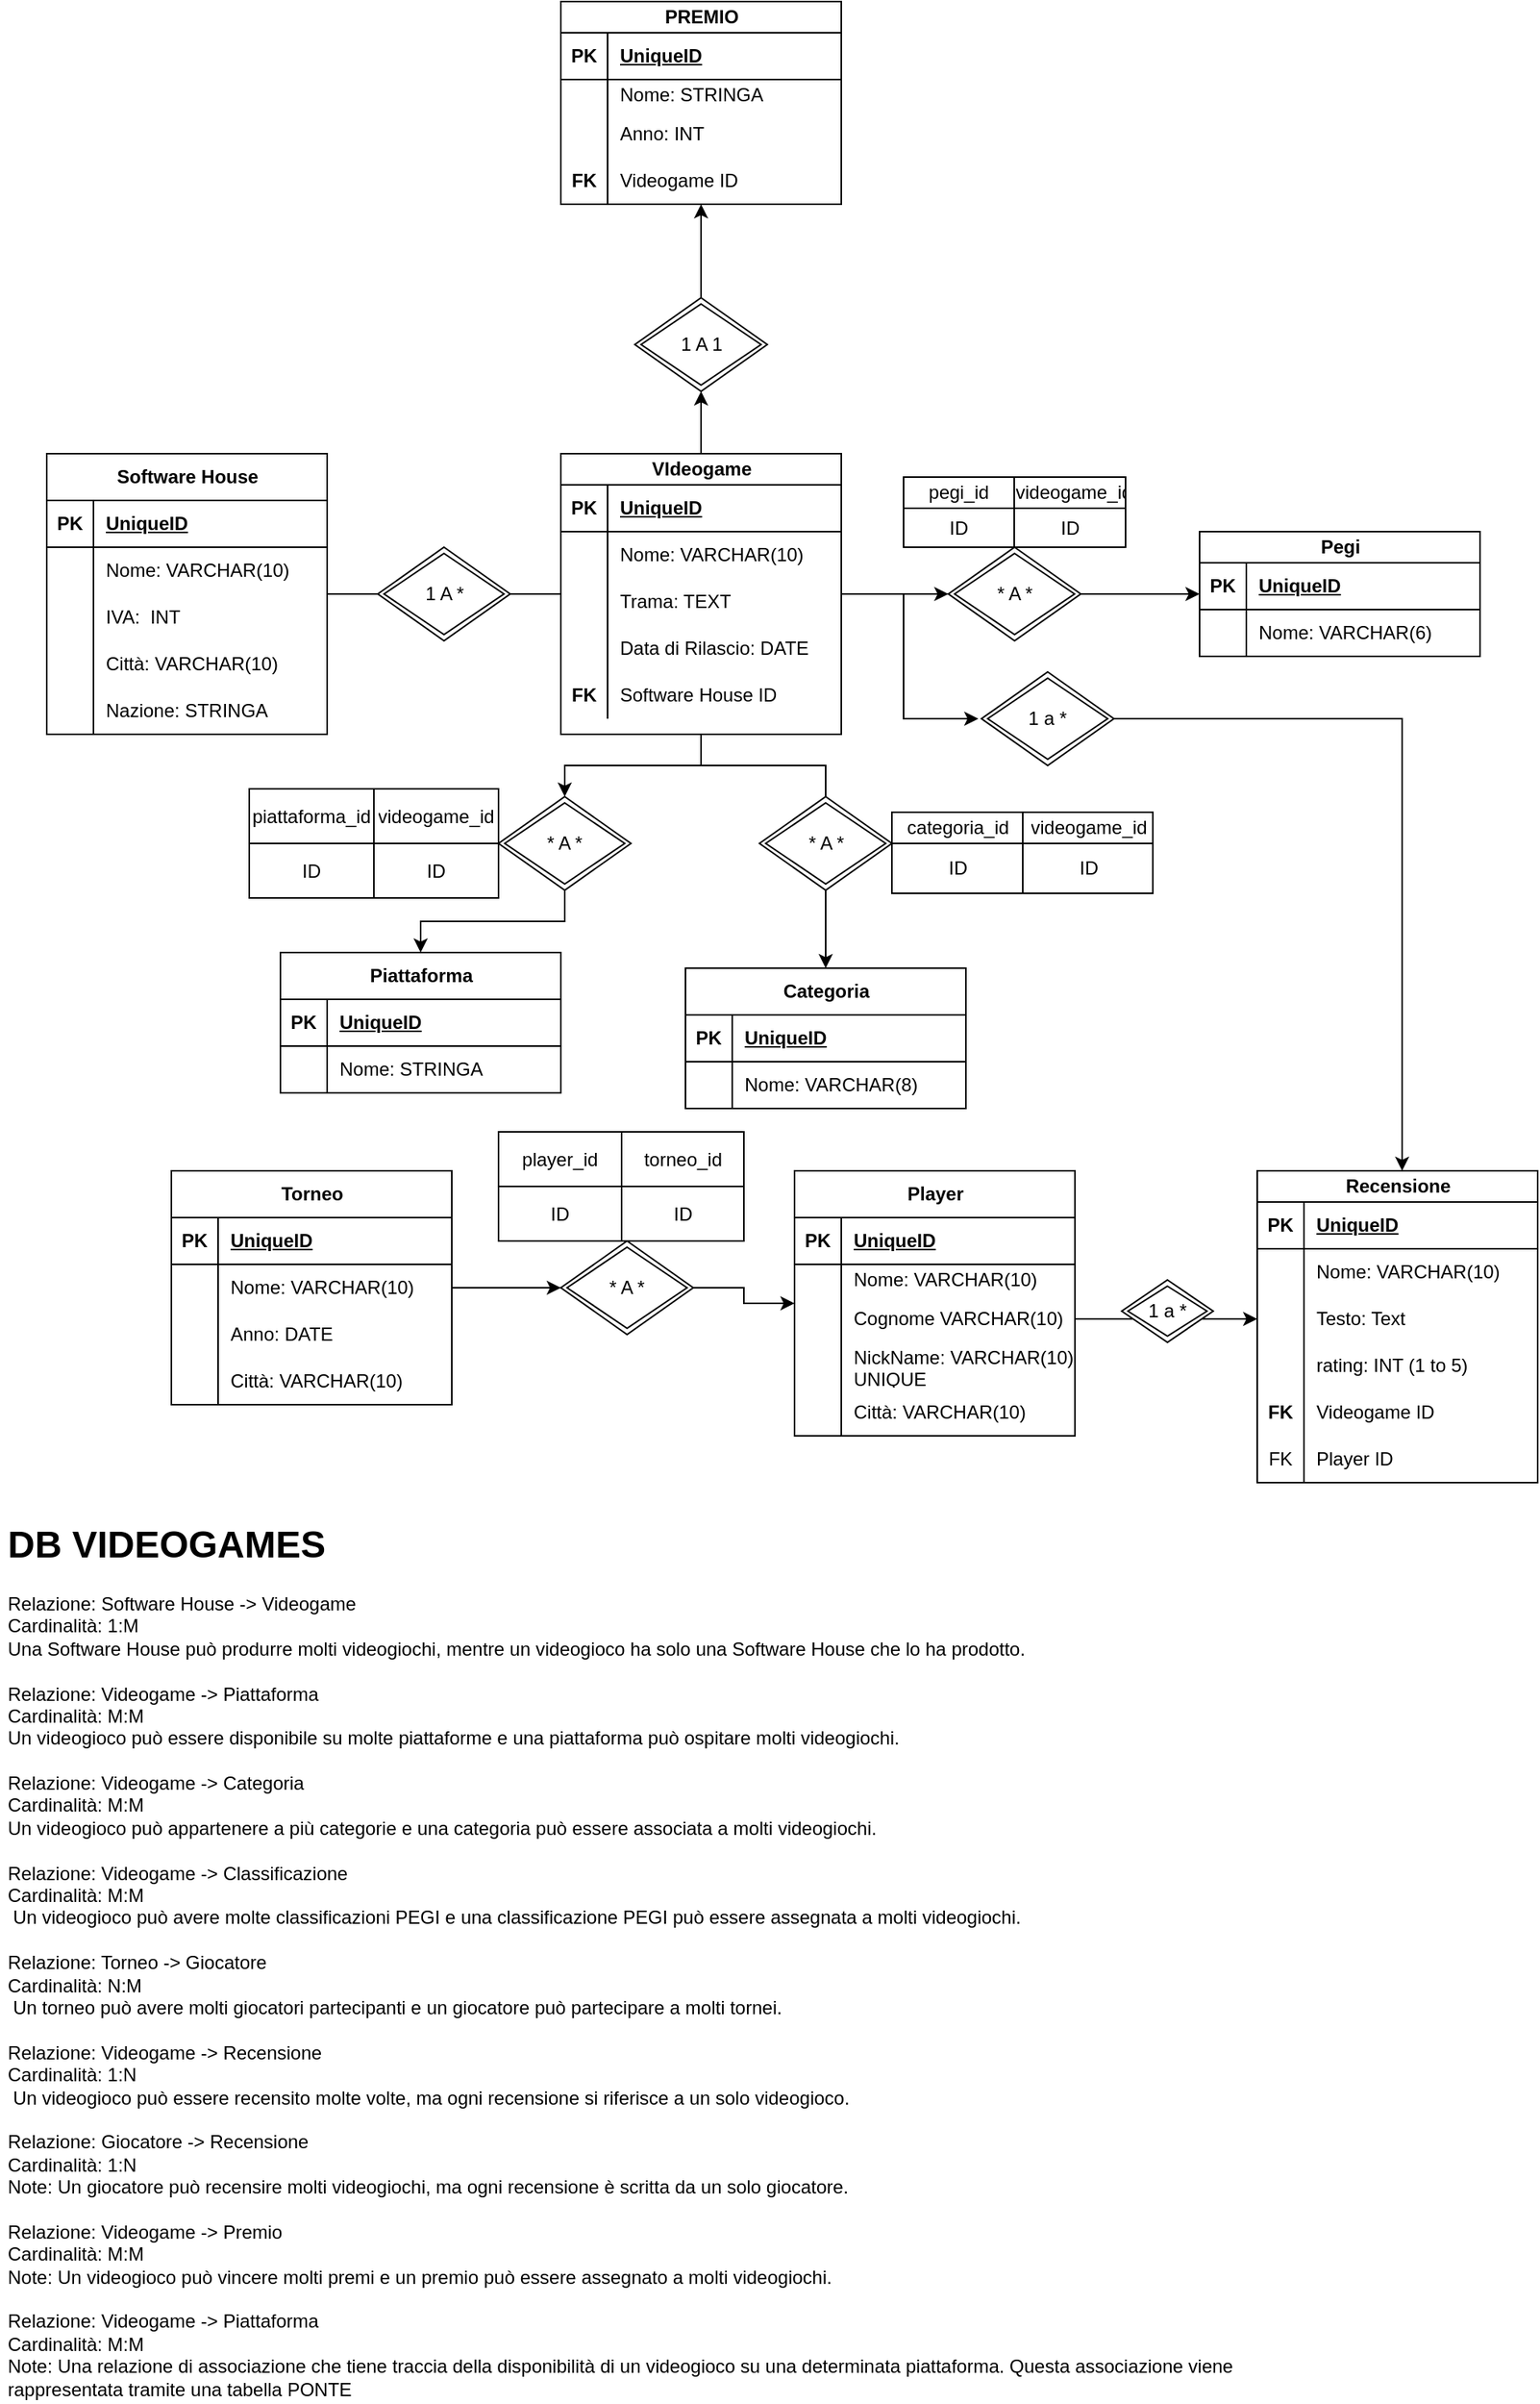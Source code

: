 <mxfile version="21.1.1" type="device">
  <diagram name="Pagina-1" id="nCpzmZz_iwtlHXxxO62t">
    <mxGraphModel dx="4287" dy="2089" grid="1" gridSize="10" guides="1" tooltips="1" connect="1" arrows="1" fold="1" page="1" pageScale="1" pageWidth="827" pageHeight="1169" math="0" shadow="0">
      <root>
        <mxCell id="0" />
        <mxCell id="1" parent="0" />
        <mxCell id="WsBjLAW6tmBYLsnTxr5v-1" value="Software House" style="shape=table;startSize=30;container=1;collapsible=1;childLayout=tableLayout;fixedRows=1;rowLines=0;fontStyle=1;align=center;resizeLast=1;html=1;" vertex="1" parent="1">
          <mxGeometry x="50" y="90" width="180" height="180" as="geometry" />
        </mxCell>
        <mxCell id="WsBjLAW6tmBYLsnTxr5v-2" value="" style="shape=tableRow;horizontal=0;startSize=0;swimlaneHead=0;swimlaneBody=0;fillColor=none;collapsible=0;dropTarget=0;points=[[0,0.5],[1,0.5]];portConstraint=eastwest;top=0;left=0;right=0;bottom=1;" vertex="1" parent="WsBjLAW6tmBYLsnTxr5v-1">
          <mxGeometry y="30" width="180" height="30" as="geometry" />
        </mxCell>
        <mxCell id="WsBjLAW6tmBYLsnTxr5v-3" value="PK" style="shape=partialRectangle;connectable=0;fillColor=none;top=0;left=0;bottom=0;right=0;fontStyle=1;overflow=hidden;whiteSpace=wrap;html=1;" vertex="1" parent="WsBjLAW6tmBYLsnTxr5v-2">
          <mxGeometry width="30" height="30" as="geometry">
            <mxRectangle width="30" height="30" as="alternateBounds" />
          </mxGeometry>
        </mxCell>
        <mxCell id="WsBjLAW6tmBYLsnTxr5v-4" value="UniqueID" style="shape=partialRectangle;connectable=0;fillColor=none;top=0;left=0;bottom=0;right=0;align=left;spacingLeft=6;fontStyle=5;overflow=hidden;whiteSpace=wrap;html=1;" vertex="1" parent="WsBjLAW6tmBYLsnTxr5v-2">
          <mxGeometry x="30" width="150" height="30" as="geometry">
            <mxRectangle width="150" height="30" as="alternateBounds" />
          </mxGeometry>
        </mxCell>
        <mxCell id="WsBjLAW6tmBYLsnTxr5v-5" value="" style="shape=tableRow;horizontal=0;startSize=0;swimlaneHead=0;swimlaneBody=0;fillColor=none;collapsible=0;dropTarget=0;points=[[0,0.5],[1,0.5]];portConstraint=eastwest;top=0;left=0;right=0;bottom=0;" vertex="1" parent="WsBjLAW6tmBYLsnTxr5v-1">
          <mxGeometry y="60" width="180" height="30" as="geometry" />
        </mxCell>
        <mxCell id="WsBjLAW6tmBYLsnTxr5v-6" value="" style="shape=partialRectangle;connectable=0;fillColor=none;top=0;left=0;bottom=0;right=0;editable=1;overflow=hidden;whiteSpace=wrap;html=1;" vertex="1" parent="WsBjLAW6tmBYLsnTxr5v-5">
          <mxGeometry width="30" height="30" as="geometry">
            <mxRectangle width="30" height="30" as="alternateBounds" />
          </mxGeometry>
        </mxCell>
        <mxCell id="WsBjLAW6tmBYLsnTxr5v-7" value="Nome: VARCHAR(10)" style="shape=partialRectangle;connectable=0;fillColor=none;top=0;left=0;bottom=0;right=0;align=left;spacingLeft=6;overflow=hidden;whiteSpace=wrap;html=1;" vertex="1" parent="WsBjLAW6tmBYLsnTxr5v-5">
          <mxGeometry x="30" width="150" height="30" as="geometry">
            <mxRectangle width="150" height="30" as="alternateBounds" />
          </mxGeometry>
        </mxCell>
        <mxCell id="WsBjLAW6tmBYLsnTxr5v-8" value="" style="shape=tableRow;horizontal=0;startSize=0;swimlaneHead=0;swimlaneBody=0;fillColor=none;collapsible=0;dropTarget=0;points=[[0,0.5],[1,0.5]];portConstraint=eastwest;top=0;left=0;right=0;bottom=0;" vertex="1" parent="WsBjLAW6tmBYLsnTxr5v-1">
          <mxGeometry y="90" width="180" height="30" as="geometry" />
        </mxCell>
        <mxCell id="WsBjLAW6tmBYLsnTxr5v-9" value="" style="shape=partialRectangle;connectable=0;fillColor=none;top=0;left=0;bottom=0;right=0;editable=1;overflow=hidden;whiteSpace=wrap;html=1;" vertex="1" parent="WsBjLAW6tmBYLsnTxr5v-8">
          <mxGeometry width="30" height="30" as="geometry">
            <mxRectangle width="30" height="30" as="alternateBounds" />
          </mxGeometry>
        </mxCell>
        <mxCell id="WsBjLAW6tmBYLsnTxr5v-10" value="IVA:&amp;nbsp; INT" style="shape=partialRectangle;connectable=0;fillColor=none;top=0;left=0;bottom=0;right=0;align=left;spacingLeft=6;overflow=hidden;whiteSpace=wrap;html=1;" vertex="1" parent="WsBjLAW6tmBYLsnTxr5v-8">
          <mxGeometry x="30" width="150" height="30" as="geometry">
            <mxRectangle width="150" height="30" as="alternateBounds" />
          </mxGeometry>
        </mxCell>
        <mxCell id="WsBjLAW6tmBYLsnTxr5v-11" value="" style="shape=tableRow;horizontal=0;startSize=0;swimlaneHead=0;swimlaneBody=0;fillColor=none;collapsible=0;dropTarget=0;points=[[0,0.5],[1,0.5]];portConstraint=eastwest;top=0;left=0;right=0;bottom=0;" vertex="1" parent="WsBjLAW6tmBYLsnTxr5v-1">
          <mxGeometry y="120" width="180" height="30" as="geometry" />
        </mxCell>
        <mxCell id="WsBjLAW6tmBYLsnTxr5v-12" value="" style="shape=partialRectangle;connectable=0;fillColor=none;top=0;left=0;bottom=0;right=0;editable=1;overflow=hidden;whiteSpace=wrap;html=1;" vertex="1" parent="WsBjLAW6tmBYLsnTxr5v-11">
          <mxGeometry width="30" height="30" as="geometry">
            <mxRectangle width="30" height="30" as="alternateBounds" />
          </mxGeometry>
        </mxCell>
        <mxCell id="WsBjLAW6tmBYLsnTxr5v-13" value="Città: VARCHAR(10)" style="shape=partialRectangle;connectable=0;fillColor=none;top=0;left=0;bottom=0;right=0;align=left;spacingLeft=6;overflow=hidden;whiteSpace=wrap;html=1;" vertex="1" parent="WsBjLAW6tmBYLsnTxr5v-11">
          <mxGeometry x="30" width="150" height="30" as="geometry">
            <mxRectangle width="150" height="30" as="alternateBounds" />
          </mxGeometry>
        </mxCell>
        <mxCell id="WsBjLAW6tmBYLsnTxr5v-51" style="shape=tableRow;horizontal=0;startSize=0;swimlaneHead=0;swimlaneBody=0;fillColor=none;collapsible=0;dropTarget=0;points=[[0,0.5],[1,0.5]];portConstraint=eastwest;top=0;left=0;right=0;bottom=0;" vertex="1" parent="WsBjLAW6tmBYLsnTxr5v-1">
          <mxGeometry y="150" width="180" height="30" as="geometry" />
        </mxCell>
        <mxCell id="WsBjLAW6tmBYLsnTxr5v-52" style="shape=partialRectangle;connectable=0;fillColor=none;top=0;left=0;bottom=0;right=0;editable=1;overflow=hidden;whiteSpace=wrap;html=1;" vertex="1" parent="WsBjLAW6tmBYLsnTxr5v-51">
          <mxGeometry width="30" height="30" as="geometry">
            <mxRectangle width="30" height="30" as="alternateBounds" />
          </mxGeometry>
        </mxCell>
        <mxCell id="WsBjLAW6tmBYLsnTxr5v-53" value="Nazione: STRINGA" style="shape=partialRectangle;connectable=0;fillColor=none;top=0;left=0;bottom=0;right=0;align=left;spacingLeft=6;overflow=hidden;whiteSpace=wrap;html=1;" vertex="1" parent="WsBjLAW6tmBYLsnTxr5v-51">
          <mxGeometry x="30" width="150" height="30" as="geometry">
            <mxRectangle width="150" height="30" as="alternateBounds" />
          </mxGeometry>
        </mxCell>
        <mxCell id="WsBjLAW6tmBYLsnTxr5v-91" value="" style="edgeStyle=orthogonalEdgeStyle;rounded=0;orthogonalLoop=1;jettySize=auto;html=1;" edge="1" parent="1" source="WsBjLAW6tmBYLsnTxr5v-92" target="WsBjLAW6tmBYLsnTxr5v-75">
          <mxGeometry relative="1" as="geometry" />
        </mxCell>
        <mxCell id="WsBjLAW6tmBYLsnTxr5v-123" value="" style="edgeStyle=orthogonalEdgeStyle;rounded=0;orthogonalLoop=1;jettySize=auto;html=1;" edge="1" parent="1" source="WsBjLAW6tmBYLsnTxr5v-54" target="WsBjLAW6tmBYLsnTxr5v-107">
          <mxGeometry relative="1" as="geometry">
            <Array as="points">
              <mxPoint x="470" y="290" />
              <mxPoint x="550" y="290" />
            </Array>
          </mxGeometry>
        </mxCell>
        <mxCell id="WsBjLAW6tmBYLsnTxr5v-148" value="" style="edgeStyle=orthogonalEdgeStyle;rounded=0;orthogonalLoop=1;jettySize=auto;html=1;" edge="1" parent="1" source="WsBjLAW6tmBYLsnTxr5v-149" target="WsBjLAW6tmBYLsnTxr5v-132">
          <mxGeometry relative="1" as="geometry" />
        </mxCell>
        <mxCell id="WsBjLAW6tmBYLsnTxr5v-211" value="" style="edgeStyle=orthogonalEdgeStyle;rounded=0;orthogonalLoop=1;jettySize=auto;html=1;" edge="1" parent="1" source="WsBjLAW6tmBYLsnTxr5v-213" target="WsBjLAW6tmBYLsnTxr5v-195">
          <mxGeometry relative="1" as="geometry">
            <Array as="points">
              <mxPoint x="920" y="260" />
            </Array>
          </mxGeometry>
        </mxCell>
        <mxCell id="WsBjLAW6tmBYLsnTxr5v-255" value="" style="edgeStyle=orthogonalEdgeStyle;rounded=0;orthogonalLoop=1;jettySize=auto;html=1;" edge="1" parent="1" source="WsBjLAW6tmBYLsnTxr5v-256" target="WsBjLAW6tmBYLsnTxr5v-239">
          <mxGeometry relative="1" as="geometry" />
        </mxCell>
        <mxCell id="WsBjLAW6tmBYLsnTxr5v-54" value="VIdeogame" style="shape=table;startSize=20;container=1;collapsible=1;childLayout=tableLayout;fixedRows=1;rowLines=0;fontStyle=1;align=center;resizeLast=1;html=1;" vertex="1" parent="1">
          <mxGeometry x="380" y="90" width="180" height="180.0" as="geometry" />
        </mxCell>
        <mxCell id="WsBjLAW6tmBYLsnTxr5v-55" value="" style="shape=tableRow;horizontal=0;startSize=0;swimlaneHead=0;swimlaneBody=0;fillColor=none;collapsible=0;dropTarget=0;points=[[0,0.5],[1,0.5]];portConstraint=eastwest;top=0;left=0;right=0;bottom=1;" vertex="1" parent="WsBjLAW6tmBYLsnTxr5v-54">
          <mxGeometry y="20" width="180" height="30" as="geometry" />
        </mxCell>
        <mxCell id="WsBjLAW6tmBYLsnTxr5v-56" value="PK" style="shape=partialRectangle;connectable=0;fillColor=none;top=0;left=0;bottom=0;right=0;fontStyle=1;overflow=hidden;whiteSpace=wrap;html=1;" vertex="1" parent="WsBjLAW6tmBYLsnTxr5v-55">
          <mxGeometry width="30" height="30" as="geometry">
            <mxRectangle width="30" height="30" as="alternateBounds" />
          </mxGeometry>
        </mxCell>
        <mxCell id="WsBjLAW6tmBYLsnTxr5v-57" value="UniqueID" style="shape=partialRectangle;connectable=0;fillColor=none;top=0;left=0;bottom=0;right=0;align=left;spacingLeft=6;fontStyle=5;overflow=hidden;whiteSpace=wrap;html=1;" vertex="1" parent="WsBjLAW6tmBYLsnTxr5v-55">
          <mxGeometry x="30" width="150" height="30" as="geometry">
            <mxRectangle width="150" height="30" as="alternateBounds" />
          </mxGeometry>
        </mxCell>
        <mxCell id="WsBjLAW6tmBYLsnTxr5v-58" value="" style="shape=tableRow;horizontal=0;startSize=0;swimlaneHead=0;swimlaneBody=0;fillColor=none;collapsible=0;dropTarget=0;points=[[0,0.5],[1,0.5]];portConstraint=eastwest;top=0;left=0;right=0;bottom=0;" vertex="1" parent="WsBjLAW6tmBYLsnTxr5v-54">
          <mxGeometry y="50" width="180" height="30" as="geometry" />
        </mxCell>
        <mxCell id="WsBjLAW6tmBYLsnTxr5v-59" value="" style="shape=partialRectangle;connectable=0;fillColor=none;top=0;left=0;bottom=0;right=0;editable=1;overflow=hidden;whiteSpace=wrap;html=1;" vertex="1" parent="WsBjLAW6tmBYLsnTxr5v-58">
          <mxGeometry width="30" height="30" as="geometry">
            <mxRectangle width="30" height="30" as="alternateBounds" />
          </mxGeometry>
        </mxCell>
        <mxCell id="WsBjLAW6tmBYLsnTxr5v-60" value="Nome: VARCHAR(10)" style="shape=partialRectangle;connectable=0;fillColor=none;top=0;left=0;bottom=0;right=0;align=left;spacingLeft=6;overflow=hidden;whiteSpace=wrap;html=1;" vertex="1" parent="WsBjLAW6tmBYLsnTxr5v-58">
          <mxGeometry x="30" width="150" height="30" as="geometry">
            <mxRectangle width="150" height="30" as="alternateBounds" />
          </mxGeometry>
        </mxCell>
        <mxCell id="WsBjLAW6tmBYLsnTxr5v-61" value="" style="shape=tableRow;horizontal=0;startSize=0;swimlaneHead=0;swimlaneBody=0;fillColor=none;collapsible=0;dropTarget=0;points=[[0,0.5],[1,0.5]];portConstraint=eastwest;top=0;left=0;right=0;bottom=0;" vertex="1" parent="WsBjLAW6tmBYLsnTxr5v-54">
          <mxGeometry y="80" width="180" height="30" as="geometry" />
        </mxCell>
        <mxCell id="WsBjLAW6tmBYLsnTxr5v-62" value="" style="shape=partialRectangle;connectable=0;fillColor=none;top=0;left=0;bottom=0;right=0;editable=1;overflow=hidden;whiteSpace=wrap;html=1;" vertex="1" parent="WsBjLAW6tmBYLsnTxr5v-61">
          <mxGeometry width="30" height="30" as="geometry">
            <mxRectangle width="30" height="30" as="alternateBounds" />
          </mxGeometry>
        </mxCell>
        <mxCell id="WsBjLAW6tmBYLsnTxr5v-63" value="Trama: TEXT" style="shape=partialRectangle;connectable=0;fillColor=none;top=0;left=0;bottom=0;right=0;align=left;spacingLeft=6;overflow=hidden;whiteSpace=wrap;html=1;" vertex="1" parent="WsBjLAW6tmBYLsnTxr5v-61">
          <mxGeometry x="30" width="150" height="30" as="geometry">
            <mxRectangle width="150" height="30" as="alternateBounds" />
          </mxGeometry>
        </mxCell>
        <mxCell id="WsBjLAW6tmBYLsnTxr5v-64" value="" style="shape=tableRow;horizontal=0;startSize=0;swimlaneHead=0;swimlaneBody=0;fillColor=none;collapsible=0;dropTarget=0;points=[[0,0.5],[1,0.5]];portConstraint=eastwest;top=0;left=0;right=0;bottom=0;" vertex="1" parent="WsBjLAW6tmBYLsnTxr5v-54">
          <mxGeometry y="110" width="180" height="30" as="geometry" />
        </mxCell>
        <mxCell id="WsBjLAW6tmBYLsnTxr5v-65" value="" style="shape=partialRectangle;connectable=0;fillColor=none;top=0;left=0;bottom=0;right=0;editable=1;overflow=hidden;whiteSpace=wrap;html=1;" vertex="1" parent="WsBjLAW6tmBYLsnTxr5v-64">
          <mxGeometry width="30" height="30" as="geometry">
            <mxRectangle width="30" height="30" as="alternateBounds" />
          </mxGeometry>
        </mxCell>
        <mxCell id="WsBjLAW6tmBYLsnTxr5v-66" value="Data di Rilascio: DATE" style="shape=partialRectangle;connectable=0;fillColor=none;top=0;left=0;bottom=0;right=0;align=left;spacingLeft=6;overflow=hidden;whiteSpace=wrap;html=1;" vertex="1" parent="WsBjLAW6tmBYLsnTxr5v-64">
          <mxGeometry x="30" width="150" height="30" as="geometry">
            <mxRectangle width="150" height="30" as="alternateBounds" />
          </mxGeometry>
        </mxCell>
        <mxCell id="WsBjLAW6tmBYLsnTxr5v-67" style="shape=tableRow;horizontal=0;startSize=0;swimlaneHead=0;swimlaneBody=0;fillColor=none;collapsible=0;dropTarget=0;points=[[0,0.5],[1,0.5]];portConstraint=eastwest;top=0;left=0;right=0;bottom=0;" vertex="1" parent="WsBjLAW6tmBYLsnTxr5v-54">
          <mxGeometry y="140" width="180" height="30" as="geometry" />
        </mxCell>
        <mxCell id="WsBjLAW6tmBYLsnTxr5v-68" value="&lt;b&gt;FK&lt;/b&gt;" style="shape=partialRectangle;connectable=0;fillColor=none;top=0;left=0;bottom=0;right=0;editable=1;overflow=hidden;whiteSpace=wrap;html=1;" vertex="1" parent="WsBjLAW6tmBYLsnTxr5v-67">
          <mxGeometry width="30" height="30" as="geometry">
            <mxRectangle width="30" height="30" as="alternateBounds" />
          </mxGeometry>
        </mxCell>
        <mxCell id="WsBjLAW6tmBYLsnTxr5v-69" value="Software House ID" style="shape=partialRectangle;connectable=0;fillColor=none;top=0;left=0;bottom=0;right=0;align=left;spacingLeft=6;overflow=hidden;whiteSpace=wrap;html=1;" vertex="1" parent="WsBjLAW6tmBYLsnTxr5v-67">
          <mxGeometry x="30" width="150" height="30" as="geometry">
            <mxRectangle width="150" height="30" as="alternateBounds" />
          </mxGeometry>
        </mxCell>
        <mxCell id="WsBjLAW6tmBYLsnTxr5v-73" value="" style="line;strokeWidth=1;rotatable=0;dashed=0;labelPosition=right;align=left;verticalAlign=middle;spacingTop=0;spacingLeft=6;points=[];portConstraint=eastwest;" vertex="1" parent="1">
          <mxGeometry x="230" y="175" width="150" height="10" as="geometry" />
        </mxCell>
        <mxCell id="WsBjLAW6tmBYLsnTxr5v-74" value="1 A *" style="shape=rhombus;double=1;perimeter=rhombusPerimeter;whiteSpace=wrap;html=1;align=center;" vertex="1" parent="1">
          <mxGeometry x="262.5" y="150" width="85" height="60" as="geometry" />
        </mxCell>
        <mxCell id="WsBjLAW6tmBYLsnTxr5v-75" value="Piattaforma" style="shape=table;startSize=30;container=1;collapsible=1;childLayout=tableLayout;fixedRows=1;rowLines=0;fontStyle=1;align=center;resizeLast=1;html=1;" vertex="1" parent="1">
          <mxGeometry x="200" y="410" width="180" height="90" as="geometry" />
        </mxCell>
        <mxCell id="WsBjLAW6tmBYLsnTxr5v-76" value="" style="shape=tableRow;horizontal=0;startSize=0;swimlaneHead=0;swimlaneBody=0;fillColor=none;collapsible=0;dropTarget=0;points=[[0,0.5],[1,0.5]];portConstraint=eastwest;top=0;left=0;right=0;bottom=1;" vertex="1" parent="WsBjLAW6tmBYLsnTxr5v-75">
          <mxGeometry y="30" width="180" height="30" as="geometry" />
        </mxCell>
        <mxCell id="WsBjLAW6tmBYLsnTxr5v-77" value="PK" style="shape=partialRectangle;connectable=0;fillColor=none;top=0;left=0;bottom=0;right=0;fontStyle=1;overflow=hidden;whiteSpace=wrap;html=1;" vertex="1" parent="WsBjLAW6tmBYLsnTxr5v-76">
          <mxGeometry width="30" height="30" as="geometry">
            <mxRectangle width="30" height="30" as="alternateBounds" />
          </mxGeometry>
        </mxCell>
        <mxCell id="WsBjLAW6tmBYLsnTxr5v-78" value="UniqueID" style="shape=partialRectangle;connectable=0;fillColor=none;top=0;left=0;bottom=0;right=0;align=left;spacingLeft=6;fontStyle=5;overflow=hidden;whiteSpace=wrap;html=1;" vertex="1" parent="WsBjLAW6tmBYLsnTxr5v-76">
          <mxGeometry x="30" width="150" height="30" as="geometry">
            <mxRectangle width="150" height="30" as="alternateBounds" />
          </mxGeometry>
        </mxCell>
        <mxCell id="WsBjLAW6tmBYLsnTxr5v-79" value="" style="shape=tableRow;horizontal=0;startSize=0;swimlaneHead=0;swimlaneBody=0;fillColor=none;collapsible=0;dropTarget=0;points=[[0,0.5],[1,0.5]];portConstraint=eastwest;top=0;left=0;right=0;bottom=0;" vertex="1" parent="WsBjLAW6tmBYLsnTxr5v-75">
          <mxGeometry y="60" width="180" height="30" as="geometry" />
        </mxCell>
        <mxCell id="WsBjLAW6tmBYLsnTxr5v-80" value="" style="shape=partialRectangle;connectable=0;fillColor=none;top=0;left=0;bottom=0;right=0;editable=1;overflow=hidden;whiteSpace=wrap;html=1;" vertex="1" parent="WsBjLAW6tmBYLsnTxr5v-79">
          <mxGeometry width="30" height="30" as="geometry">
            <mxRectangle width="30" height="30" as="alternateBounds" />
          </mxGeometry>
        </mxCell>
        <mxCell id="WsBjLAW6tmBYLsnTxr5v-81" value="Nome: STRINGA" style="shape=partialRectangle;connectable=0;fillColor=none;top=0;left=0;bottom=0;right=0;align=left;spacingLeft=6;overflow=hidden;whiteSpace=wrap;html=1;" vertex="1" parent="WsBjLAW6tmBYLsnTxr5v-79">
          <mxGeometry x="30" width="150" height="30" as="geometry">
            <mxRectangle width="150" height="30" as="alternateBounds" />
          </mxGeometry>
        </mxCell>
        <mxCell id="WsBjLAW6tmBYLsnTxr5v-97" value="" style="shape=table;startSize=0;container=1;collapsible=0;childLayout=tableLayout;" vertex="1" parent="1">
          <mxGeometry x="180" y="305" width="160" height="70" as="geometry" />
        </mxCell>
        <mxCell id="WsBjLAW6tmBYLsnTxr5v-98" value="" style="shape=tableRow;horizontal=0;startSize=0;swimlaneHead=0;swimlaneBody=0;strokeColor=inherit;top=0;left=0;bottom=0;right=0;collapsible=0;dropTarget=0;fillColor=none;points=[[0,0.5],[1,0.5]];portConstraint=eastwest;" vertex="1" parent="WsBjLAW6tmBYLsnTxr5v-97">
          <mxGeometry width="160" height="35" as="geometry" />
        </mxCell>
        <mxCell id="WsBjLAW6tmBYLsnTxr5v-99" value="piattaforma_id" style="shape=partialRectangle;html=1;whiteSpace=wrap;connectable=0;strokeColor=inherit;overflow=hidden;fillColor=none;top=0;left=0;bottom=0;right=0;pointerEvents=1;" vertex="1" parent="WsBjLAW6tmBYLsnTxr5v-98">
          <mxGeometry width="80" height="35" as="geometry">
            <mxRectangle width="80" height="35" as="alternateBounds" />
          </mxGeometry>
        </mxCell>
        <mxCell id="WsBjLAW6tmBYLsnTxr5v-100" value="videogame_id" style="shape=partialRectangle;html=1;whiteSpace=wrap;connectable=0;strokeColor=inherit;overflow=hidden;fillColor=none;top=0;left=0;bottom=0;right=0;pointerEvents=1;" vertex="1" parent="WsBjLAW6tmBYLsnTxr5v-98">
          <mxGeometry x="80" width="80" height="35" as="geometry">
            <mxRectangle width="80" height="35" as="alternateBounds" />
          </mxGeometry>
        </mxCell>
        <mxCell id="WsBjLAW6tmBYLsnTxr5v-266" style="shape=tableRow;horizontal=0;startSize=0;swimlaneHead=0;swimlaneBody=0;strokeColor=inherit;top=0;left=0;bottom=0;right=0;collapsible=0;dropTarget=0;fillColor=none;points=[[0,0.5],[1,0.5]];portConstraint=eastwest;" vertex="1" parent="WsBjLAW6tmBYLsnTxr5v-97">
          <mxGeometry y="35" width="160" height="35" as="geometry" />
        </mxCell>
        <mxCell id="WsBjLAW6tmBYLsnTxr5v-267" value="ID" style="shape=partialRectangle;html=1;whiteSpace=wrap;connectable=0;strokeColor=inherit;overflow=hidden;fillColor=none;top=0;left=0;bottom=0;right=0;pointerEvents=1;" vertex="1" parent="WsBjLAW6tmBYLsnTxr5v-266">
          <mxGeometry width="80" height="35" as="geometry">
            <mxRectangle width="80" height="35" as="alternateBounds" />
          </mxGeometry>
        </mxCell>
        <mxCell id="WsBjLAW6tmBYLsnTxr5v-268" value="ID" style="shape=partialRectangle;html=1;whiteSpace=wrap;connectable=0;strokeColor=inherit;overflow=hidden;fillColor=none;top=0;left=0;bottom=0;right=0;pointerEvents=1;" vertex="1" parent="WsBjLAW6tmBYLsnTxr5v-266">
          <mxGeometry x="80" width="80" height="35" as="geometry">
            <mxRectangle width="80" height="35" as="alternateBounds" />
          </mxGeometry>
        </mxCell>
        <mxCell id="WsBjLAW6tmBYLsnTxr5v-106" value="" style="edgeStyle=orthogonalEdgeStyle;rounded=0;orthogonalLoop=1;jettySize=auto;html=1;" edge="1" parent="1" source="WsBjLAW6tmBYLsnTxr5v-54" target="WsBjLAW6tmBYLsnTxr5v-92">
          <mxGeometry relative="1" as="geometry">
            <mxPoint x="470" y="270" as="sourcePoint" />
            <mxPoint x="290" y="410" as="targetPoint" />
          </mxGeometry>
        </mxCell>
        <mxCell id="WsBjLAW6tmBYLsnTxr5v-92" value="* A *" style="shape=rhombus;double=1;perimeter=rhombusPerimeter;whiteSpace=wrap;html=1;align=center;" vertex="1" parent="1">
          <mxGeometry x="340" y="310" width="85" height="60" as="geometry" />
        </mxCell>
        <mxCell id="WsBjLAW6tmBYLsnTxr5v-107" value="Categoria" style="shape=table;startSize=30;container=1;collapsible=1;childLayout=tableLayout;fixedRows=1;rowLines=0;fontStyle=1;align=center;resizeLast=1;html=1;" vertex="1" parent="1">
          <mxGeometry x="460" y="420" width="180" height="90" as="geometry" />
        </mxCell>
        <mxCell id="WsBjLAW6tmBYLsnTxr5v-108" value="" style="shape=tableRow;horizontal=0;startSize=0;swimlaneHead=0;swimlaneBody=0;fillColor=none;collapsible=0;dropTarget=0;points=[[0,0.5],[1,0.5]];portConstraint=eastwest;top=0;left=0;right=0;bottom=1;" vertex="1" parent="WsBjLAW6tmBYLsnTxr5v-107">
          <mxGeometry y="30" width="180" height="30" as="geometry" />
        </mxCell>
        <mxCell id="WsBjLAW6tmBYLsnTxr5v-109" value="PK" style="shape=partialRectangle;connectable=0;fillColor=none;top=0;left=0;bottom=0;right=0;fontStyle=1;overflow=hidden;whiteSpace=wrap;html=1;" vertex="1" parent="WsBjLAW6tmBYLsnTxr5v-108">
          <mxGeometry width="30" height="30" as="geometry">
            <mxRectangle width="30" height="30" as="alternateBounds" />
          </mxGeometry>
        </mxCell>
        <mxCell id="WsBjLAW6tmBYLsnTxr5v-110" value="UniqueID" style="shape=partialRectangle;connectable=0;fillColor=none;top=0;left=0;bottom=0;right=0;align=left;spacingLeft=6;fontStyle=5;overflow=hidden;whiteSpace=wrap;html=1;" vertex="1" parent="WsBjLAW6tmBYLsnTxr5v-108">
          <mxGeometry x="30" width="150" height="30" as="geometry">
            <mxRectangle width="150" height="30" as="alternateBounds" />
          </mxGeometry>
        </mxCell>
        <mxCell id="WsBjLAW6tmBYLsnTxr5v-111" value="" style="shape=tableRow;horizontal=0;startSize=0;swimlaneHead=0;swimlaneBody=0;fillColor=none;collapsible=0;dropTarget=0;points=[[0,0.5],[1,0.5]];portConstraint=eastwest;top=0;left=0;right=0;bottom=0;" vertex="1" parent="WsBjLAW6tmBYLsnTxr5v-107">
          <mxGeometry y="60" width="180" height="30" as="geometry" />
        </mxCell>
        <mxCell id="WsBjLAW6tmBYLsnTxr5v-112" value="" style="shape=partialRectangle;connectable=0;fillColor=none;top=0;left=0;bottom=0;right=0;editable=1;overflow=hidden;whiteSpace=wrap;html=1;" vertex="1" parent="WsBjLAW6tmBYLsnTxr5v-111">
          <mxGeometry width="30" height="30" as="geometry">
            <mxRectangle width="30" height="30" as="alternateBounds" />
          </mxGeometry>
        </mxCell>
        <mxCell id="WsBjLAW6tmBYLsnTxr5v-113" value="Nome: VARCHAR(8)" style="shape=partialRectangle;connectable=0;fillColor=none;top=0;left=0;bottom=0;right=0;align=left;spacingLeft=6;overflow=hidden;whiteSpace=wrap;html=1;" vertex="1" parent="WsBjLAW6tmBYLsnTxr5v-111">
          <mxGeometry x="30" width="150" height="30" as="geometry">
            <mxRectangle width="150" height="30" as="alternateBounds" />
          </mxGeometry>
        </mxCell>
        <mxCell id="WsBjLAW6tmBYLsnTxr5v-124" value="* A *" style="shape=rhombus;double=1;perimeter=rhombusPerimeter;whiteSpace=wrap;html=1;align=center;" vertex="1" parent="1">
          <mxGeometry x="507.5" y="310" width="85" height="60" as="geometry" />
        </mxCell>
        <mxCell id="WsBjLAW6tmBYLsnTxr5v-125" value="" style="shape=table;startSize=0;container=1;collapsible=0;childLayout=tableLayout;" vertex="1" parent="1">
          <mxGeometry x="592.5" y="320" width="167.5" height="52" as="geometry" />
        </mxCell>
        <mxCell id="WsBjLAW6tmBYLsnTxr5v-126" value="" style="shape=tableRow;horizontal=0;startSize=0;swimlaneHead=0;swimlaneBody=0;strokeColor=inherit;top=0;left=0;bottom=0;right=0;collapsible=0;dropTarget=0;fillColor=none;points=[[0,0.5],[1,0.5]];portConstraint=eastwest;" vertex="1" parent="WsBjLAW6tmBYLsnTxr5v-125">
          <mxGeometry width="167.5" height="20" as="geometry" />
        </mxCell>
        <mxCell id="WsBjLAW6tmBYLsnTxr5v-127" value="categoria_id" style="shape=partialRectangle;html=1;whiteSpace=wrap;connectable=0;strokeColor=inherit;overflow=hidden;fillColor=none;top=0;left=0;bottom=0;right=0;pointerEvents=1;" vertex="1" parent="WsBjLAW6tmBYLsnTxr5v-126">
          <mxGeometry width="84" height="20" as="geometry">
            <mxRectangle width="84" height="20" as="alternateBounds" />
          </mxGeometry>
        </mxCell>
        <mxCell id="WsBjLAW6tmBYLsnTxr5v-128" value="videogame_id" style="shape=partialRectangle;html=1;whiteSpace=wrap;connectable=0;strokeColor=inherit;overflow=hidden;fillColor=none;top=0;left=0;bottom=0;right=0;pointerEvents=1;" vertex="1" parent="WsBjLAW6tmBYLsnTxr5v-126">
          <mxGeometry x="84" width="84" height="20" as="geometry">
            <mxRectangle width="84" height="20" as="alternateBounds" />
          </mxGeometry>
        </mxCell>
        <mxCell id="WsBjLAW6tmBYLsnTxr5v-260" style="shape=tableRow;horizontal=0;startSize=0;swimlaneHead=0;swimlaneBody=0;strokeColor=inherit;top=0;left=0;bottom=0;right=0;collapsible=0;dropTarget=0;fillColor=none;points=[[0,0.5],[1,0.5]];portConstraint=eastwest;" vertex="1" parent="WsBjLAW6tmBYLsnTxr5v-125">
          <mxGeometry y="20" width="167.5" height="32" as="geometry" />
        </mxCell>
        <mxCell id="WsBjLAW6tmBYLsnTxr5v-261" value="ID" style="shape=partialRectangle;html=1;whiteSpace=wrap;connectable=0;strokeColor=inherit;overflow=hidden;fillColor=none;top=0;left=0;bottom=0;right=0;pointerEvents=1;" vertex="1" parent="WsBjLAW6tmBYLsnTxr5v-260">
          <mxGeometry width="84" height="32" as="geometry">
            <mxRectangle width="84" height="32" as="alternateBounds" />
          </mxGeometry>
        </mxCell>
        <mxCell id="WsBjLAW6tmBYLsnTxr5v-262" value="ID" style="shape=partialRectangle;html=1;whiteSpace=wrap;connectable=0;strokeColor=inherit;overflow=hidden;fillColor=none;top=0;left=0;bottom=0;right=0;pointerEvents=1;" vertex="1" parent="WsBjLAW6tmBYLsnTxr5v-260">
          <mxGeometry x="84" width="84" height="32" as="geometry">
            <mxRectangle width="84" height="32" as="alternateBounds" />
          </mxGeometry>
        </mxCell>
        <mxCell id="WsBjLAW6tmBYLsnTxr5v-132" value="Pegi" style="shape=table;startSize=20;container=1;collapsible=1;childLayout=tableLayout;fixedRows=1;rowLines=0;fontStyle=1;align=center;resizeLast=1;html=1;" vertex="1" parent="1">
          <mxGeometry x="790" y="140" width="180" height="80" as="geometry" />
        </mxCell>
        <mxCell id="WsBjLAW6tmBYLsnTxr5v-133" value="" style="shape=tableRow;horizontal=0;startSize=0;swimlaneHead=0;swimlaneBody=0;fillColor=none;collapsible=0;dropTarget=0;points=[[0,0.5],[1,0.5]];portConstraint=eastwest;top=0;left=0;right=0;bottom=1;" vertex="1" parent="WsBjLAW6tmBYLsnTxr5v-132">
          <mxGeometry y="20" width="180" height="30" as="geometry" />
        </mxCell>
        <mxCell id="WsBjLAW6tmBYLsnTxr5v-134" value="PK" style="shape=partialRectangle;connectable=0;fillColor=none;top=0;left=0;bottom=0;right=0;fontStyle=1;overflow=hidden;whiteSpace=wrap;html=1;" vertex="1" parent="WsBjLAW6tmBYLsnTxr5v-133">
          <mxGeometry width="30" height="30" as="geometry">
            <mxRectangle width="30" height="30" as="alternateBounds" />
          </mxGeometry>
        </mxCell>
        <mxCell id="WsBjLAW6tmBYLsnTxr5v-135" value="UniqueID" style="shape=partialRectangle;connectable=0;fillColor=none;top=0;left=0;bottom=0;right=0;align=left;spacingLeft=6;fontStyle=5;overflow=hidden;whiteSpace=wrap;html=1;" vertex="1" parent="WsBjLAW6tmBYLsnTxr5v-133">
          <mxGeometry x="30" width="150" height="30" as="geometry">
            <mxRectangle width="150" height="30" as="alternateBounds" />
          </mxGeometry>
        </mxCell>
        <mxCell id="WsBjLAW6tmBYLsnTxr5v-136" value="" style="shape=tableRow;horizontal=0;startSize=0;swimlaneHead=0;swimlaneBody=0;fillColor=none;collapsible=0;dropTarget=0;points=[[0,0.5],[1,0.5]];portConstraint=eastwest;top=0;left=0;right=0;bottom=0;" vertex="1" parent="WsBjLAW6tmBYLsnTxr5v-132">
          <mxGeometry y="50" width="180" height="30" as="geometry" />
        </mxCell>
        <mxCell id="WsBjLAW6tmBYLsnTxr5v-137" value="" style="shape=partialRectangle;connectable=0;fillColor=none;top=0;left=0;bottom=0;right=0;editable=1;overflow=hidden;whiteSpace=wrap;html=1;" vertex="1" parent="WsBjLAW6tmBYLsnTxr5v-136">
          <mxGeometry width="30" height="30" as="geometry">
            <mxRectangle width="30" height="30" as="alternateBounds" />
          </mxGeometry>
        </mxCell>
        <mxCell id="WsBjLAW6tmBYLsnTxr5v-138" value="Nome: VARCHAR(6)" style="shape=partialRectangle;connectable=0;fillColor=none;top=0;left=0;bottom=0;right=0;align=left;spacingLeft=6;overflow=hidden;whiteSpace=wrap;html=1;" vertex="1" parent="WsBjLAW6tmBYLsnTxr5v-136">
          <mxGeometry x="30" width="150" height="30" as="geometry">
            <mxRectangle width="150" height="30" as="alternateBounds" />
          </mxGeometry>
        </mxCell>
        <mxCell id="WsBjLAW6tmBYLsnTxr5v-150" value="" style="edgeStyle=orthogonalEdgeStyle;rounded=0;orthogonalLoop=1;jettySize=auto;html=1;" edge="1" parent="1" source="WsBjLAW6tmBYLsnTxr5v-54" target="WsBjLAW6tmBYLsnTxr5v-149">
          <mxGeometry relative="1" as="geometry">
            <mxPoint x="560" y="180" as="sourcePoint" />
            <mxPoint x="720" y="180" as="targetPoint" />
          </mxGeometry>
        </mxCell>
        <mxCell id="WsBjLAW6tmBYLsnTxr5v-149" value="* A *" style="shape=rhombus;double=1;perimeter=rhombusPerimeter;whiteSpace=wrap;html=1;align=center;" vertex="1" parent="1">
          <mxGeometry x="628.75" y="150" width="85" height="60" as="geometry" />
        </mxCell>
        <mxCell id="WsBjLAW6tmBYLsnTxr5v-151" value="" style="shape=table;startSize=0;container=1;collapsible=0;childLayout=tableLayout;" vertex="1" parent="1">
          <mxGeometry x="600" y="105" width="142.5" height="45" as="geometry" />
        </mxCell>
        <mxCell id="WsBjLAW6tmBYLsnTxr5v-152" value="" style="shape=tableRow;horizontal=0;startSize=0;swimlaneHead=0;swimlaneBody=0;strokeColor=inherit;top=0;left=0;bottom=0;right=0;collapsible=0;dropTarget=0;fillColor=none;points=[[0,0.5],[1,0.5]];portConstraint=eastwest;" vertex="1" parent="WsBjLAW6tmBYLsnTxr5v-151">
          <mxGeometry width="142.5" height="20" as="geometry" />
        </mxCell>
        <mxCell id="WsBjLAW6tmBYLsnTxr5v-153" value="pegi_id" style="shape=partialRectangle;html=1;whiteSpace=wrap;connectable=0;strokeColor=inherit;overflow=hidden;fillColor=none;top=0;left=0;bottom=0;right=0;pointerEvents=1;" vertex="1" parent="WsBjLAW6tmBYLsnTxr5v-152">
          <mxGeometry width="71" height="20" as="geometry">
            <mxRectangle width="71" height="20" as="alternateBounds" />
          </mxGeometry>
        </mxCell>
        <mxCell id="WsBjLAW6tmBYLsnTxr5v-154" value="videogame_id" style="shape=partialRectangle;html=1;whiteSpace=wrap;connectable=0;strokeColor=inherit;overflow=hidden;fillColor=none;top=0;left=0;bottom=0;right=0;pointerEvents=1;" vertex="1" parent="WsBjLAW6tmBYLsnTxr5v-152">
          <mxGeometry x="71" width="72" height="20" as="geometry">
            <mxRectangle width="72" height="20" as="alternateBounds" />
          </mxGeometry>
        </mxCell>
        <mxCell id="WsBjLAW6tmBYLsnTxr5v-269" style="shape=tableRow;horizontal=0;startSize=0;swimlaneHead=0;swimlaneBody=0;strokeColor=inherit;top=0;left=0;bottom=0;right=0;collapsible=0;dropTarget=0;fillColor=none;points=[[0,0.5],[1,0.5]];portConstraint=eastwest;" vertex="1" parent="WsBjLAW6tmBYLsnTxr5v-151">
          <mxGeometry y="20" width="142.5" height="25" as="geometry" />
        </mxCell>
        <mxCell id="WsBjLAW6tmBYLsnTxr5v-270" value="ID" style="shape=partialRectangle;html=1;whiteSpace=wrap;connectable=0;strokeColor=inherit;overflow=hidden;fillColor=none;top=0;left=0;bottom=0;right=0;pointerEvents=1;" vertex="1" parent="WsBjLAW6tmBYLsnTxr5v-269">
          <mxGeometry width="71" height="25" as="geometry">
            <mxRectangle width="71" height="25" as="alternateBounds" />
          </mxGeometry>
        </mxCell>
        <mxCell id="WsBjLAW6tmBYLsnTxr5v-271" value="ID" style="shape=partialRectangle;html=1;whiteSpace=wrap;connectable=0;strokeColor=inherit;overflow=hidden;fillColor=none;top=0;left=0;bottom=0;right=0;pointerEvents=1;" vertex="1" parent="WsBjLAW6tmBYLsnTxr5v-269">
          <mxGeometry x="71" width="72" height="25" as="geometry">
            <mxRectangle width="72" height="25" as="alternateBounds" />
          </mxGeometry>
        </mxCell>
        <mxCell id="WsBjLAW6tmBYLsnTxr5v-184" value="" style="edgeStyle=orthogonalEdgeStyle;rounded=0;orthogonalLoop=1;jettySize=auto;html=1;" edge="1" parent="1" source="WsBjLAW6tmBYLsnTxr5v-185" target="WsBjLAW6tmBYLsnTxr5v-171">
          <mxGeometry relative="1" as="geometry" />
        </mxCell>
        <mxCell id="WsBjLAW6tmBYLsnTxr5v-155" value="Torneo" style="shape=table;startSize=30;container=1;collapsible=1;childLayout=tableLayout;fixedRows=1;rowLines=0;fontStyle=1;align=center;resizeLast=1;html=1;" vertex="1" parent="1">
          <mxGeometry x="130" y="550" width="180" height="150" as="geometry" />
        </mxCell>
        <mxCell id="WsBjLAW6tmBYLsnTxr5v-156" value="" style="shape=tableRow;horizontal=0;startSize=0;swimlaneHead=0;swimlaneBody=0;fillColor=none;collapsible=0;dropTarget=0;points=[[0,0.5],[1,0.5]];portConstraint=eastwest;top=0;left=0;right=0;bottom=1;" vertex="1" parent="WsBjLAW6tmBYLsnTxr5v-155">
          <mxGeometry y="30" width="180" height="30" as="geometry" />
        </mxCell>
        <mxCell id="WsBjLAW6tmBYLsnTxr5v-157" value="PK" style="shape=partialRectangle;connectable=0;fillColor=none;top=0;left=0;bottom=0;right=0;fontStyle=1;overflow=hidden;whiteSpace=wrap;html=1;" vertex="1" parent="WsBjLAW6tmBYLsnTxr5v-156">
          <mxGeometry width="30" height="30" as="geometry">
            <mxRectangle width="30" height="30" as="alternateBounds" />
          </mxGeometry>
        </mxCell>
        <mxCell id="WsBjLAW6tmBYLsnTxr5v-158" value="UniqueID" style="shape=partialRectangle;connectable=0;fillColor=none;top=0;left=0;bottom=0;right=0;align=left;spacingLeft=6;fontStyle=5;overflow=hidden;whiteSpace=wrap;html=1;" vertex="1" parent="WsBjLAW6tmBYLsnTxr5v-156">
          <mxGeometry x="30" width="150" height="30" as="geometry">
            <mxRectangle width="150" height="30" as="alternateBounds" />
          </mxGeometry>
        </mxCell>
        <mxCell id="WsBjLAW6tmBYLsnTxr5v-159" value="" style="shape=tableRow;horizontal=0;startSize=0;swimlaneHead=0;swimlaneBody=0;fillColor=none;collapsible=0;dropTarget=0;points=[[0,0.5],[1,0.5]];portConstraint=eastwest;top=0;left=0;right=0;bottom=0;" vertex="1" parent="WsBjLAW6tmBYLsnTxr5v-155">
          <mxGeometry y="60" width="180" height="30" as="geometry" />
        </mxCell>
        <mxCell id="WsBjLAW6tmBYLsnTxr5v-160" value="" style="shape=partialRectangle;connectable=0;fillColor=none;top=0;left=0;bottom=0;right=0;editable=1;overflow=hidden;whiteSpace=wrap;html=1;" vertex="1" parent="WsBjLAW6tmBYLsnTxr5v-159">
          <mxGeometry width="30" height="30" as="geometry">
            <mxRectangle width="30" height="30" as="alternateBounds" />
          </mxGeometry>
        </mxCell>
        <mxCell id="WsBjLAW6tmBYLsnTxr5v-161" value="Nome: VARCHAR(10)" style="shape=partialRectangle;connectable=0;fillColor=none;top=0;left=0;bottom=0;right=0;align=left;spacingLeft=6;overflow=hidden;whiteSpace=wrap;html=1;" vertex="1" parent="WsBjLAW6tmBYLsnTxr5v-159">
          <mxGeometry x="30" width="150" height="30" as="geometry">
            <mxRectangle width="150" height="30" as="alternateBounds" />
          </mxGeometry>
        </mxCell>
        <mxCell id="WsBjLAW6tmBYLsnTxr5v-162" value="" style="shape=tableRow;horizontal=0;startSize=0;swimlaneHead=0;swimlaneBody=0;fillColor=none;collapsible=0;dropTarget=0;points=[[0,0.5],[1,0.5]];portConstraint=eastwest;top=0;left=0;right=0;bottom=0;" vertex="1" parent="WsBjLAW6tmBYLsnTxr5v-155">
          <mxGeometry y="90" width="180" height="30" as="geometry" />
        </mxCell>
        <mxCell id="WsBjLAW6tmBYLsnTxr5v-163" value="" style="shape=partialRectangle;connectable=0;fillColor=none;top=0;left=0;bottom=0;right=0;editable=1;overflow=hidden;whiteSpace=wrap;html=1;" vertex="1" parent="WsBjLAW6tmBYLsnTxr5v-162">
          <mxGeometry width="30" height="30" as="geometry">
            <mxRectangle width="30" height="30" as="alternateBounds" />
          </mxGeometry>
        </mxCell>
        <mxCell id="WsBjLAW6tmBYLsnTxr5v-164" value="Anno: DATE" style="shape=partialRectangle;connectable=0;fillColor=none;top=0;left=0;bottom=0;right=0;align=left;spacingLeft=6;overflow=hidden;whiteSpace=wrap;html=1;" vertex="1" parent="WsBjLAW6tmBYLsnTxr5v-162">
          <mxGeometry x="30" width="150" height="30" as="geometry">
            <mxRectangle width="150" height="30" as="alternateBounds" />
          </mxGeometry>
        </mxCell>
        <mxCell id="WsBjLAW6tmBYLsnTxr5v-165" value="" style="shape=tableRow;horizontal=0;startSize=0;swimlaneHead=0;swimlaneBody=0;fillColor=none;collapsible=0;dropTarget=0;points=[[0,0.5],[1,0.5]];portConstraint=eastwest;top=0;left=0;right=0;bottom=0;" vertex="1" parent="WsBjLAW6tmBYLsnTxr5v-155">
          <mxGeometry y="120" width="180" height="30" as="geometry" />
        </mxCell>
        <mxCell id="WsBjLAW6tmBYLsnTxr5v-166" value="" style="shape=partialRectangle;connectable=0;fillColor=none;top=0;left=0;bottom=0;right=0;editable=1;overflow=hidden;whiteSpace=wrap;html=1;" vertex="1" parent="WsBjLAW6tmBYLsnTxr5v-165">
          <mxGeometry width="30" height="30" as="geometry">
            <mxRectangle width="30" height="30" as="alternateBounds" />
          </mxGeometry>
        </mxCell>
        <mxCell id="WsBjLAW6tmBYLsnTxr5v-167" value="Città: VARCHAR(10)" style="shape=partialRectangle;connectable=0;fillColor=none;top=0;left=0;bottom=0;right=0;align=left;spacingLeft=6;overflow=hidden;whiteSpace=wrap;html=1;" vertex="1" parent="WsBjLAW6tmBYLsnTxr5v-165">
          <mxGeometry x="30" width="150" height="30" as="geometry">
            <mxRectangle width="150" height="30" as="alternateBounds" />
          </mxGeometry>
        </mxCell>
        <mxCell id="WsBjLAW6tmBYLsnTxr5v-171" value="Player" style="shape=table;startSize=30;container=1;collapsible=1;childLayout=tableLayout;fixedRows=1;rowLines=0;fontStyle=1;align=center;resizeLast=1;html=1;" vertex="1" parent="1">
          <mxGeometry x="530" y="550" width="180" height="170" as="geometry" />
        </mxCell>
        <mxCell id="WsBjLAW6tmBYLsnTxr5v-172" value="" style="shape=tableRow;horizontal=0;startSize=0;swimlaneHead=0;swimlaneBody=0;fillColor=none;collapsible=0;dropTarget=0;points=[[0,0.5],[1,0.5]];portConstraint=eastwest;top=0;left=0;right=0;bottom=1;" vertex="1" parent="WsBjLAW6tmBYLsnTxr5v-171">
          <mxGeometry y="30" width="180" height="30" as="geometry" />
        </mxCell>
        <mxCell id="WsBjLAW6tmBYLsnTxr5v-173" value="PK" style="shape=partialRectangle;connectable=0;fillColor=none;top=0;left=0;bottom=0;right=0;fontStyle=1;overflow=hidden;whiteSpace=wrap;html=1;" vertex="1" parent="WsBjLAW6tmBYLsnTxr5v-172">
          <mxGeometry width="30" height="30" as="geometry">
            <mxRectangle width="30" height="30" as="alternateBounds" />
          </mxGeometry>
        </mxCell>
        <mxCell id="WsBjLAW6tmBYLsnTxr5v-174" value="UniqueID" style="shape=partialRectangle;connectable=0;fillColor=none;top=0;left=0;bottom=0;right=0;align=left;spacingLeft=6;fontStyle=5;overflow=hidden;whiteSpace=wrap;html=1;" vertex="1" parent="WsBjLAW6tmBYLsnTxr5v-172">
          <mxGeometry x="30" width="150" height="30" as="geometry">
            <mxRectangle width="150" height="30" as="alternateBounds" />
          </mxGeometry>
        </mxCell>
        <mxCell id="WsBjLAW6tmBYLsnTxr5v-175" value="" style="shape=tableRow;horizontal=0;startSize=0;swimlaneHead=0;swimlaneBody=0;fillColor=none;collapsible=0;dropTarget=0;points=[[0,0.5],[1,0.5]];portConstraint=eastwest;top=0;left=0;right=0;bottom=0;" vertex="1" parent="WsBjLAW6tmBYLsnTxr5v-171">
          <mxGeometry y="60" width="180" height="20" as="geometry" />
        </mxCell>
        <mxCell id="WsBjLAW6tmBYLsnTxr5v-176" value="" style="shape=partialRectangle;connectable=0;fillColor=none;top=0;left=0;bottom=0;right=0;editable=1;overflow=hidden;whiteSpace=wrap;html=1;" vertex="1" parent="WsBjLAW6tmBYLsnTxr5v-175">
          <mxGeometry width="30" height="20" as="geometry">
            <mxRectangle width="30" height="20" as="alternateBounds" />
          </mxGeometry>
        </mxCell>
        <mxCell id="WsBjLAW6tmBYLsnTxr5v-177" value="Nome: VARCHAR(10)" style="shape=partialRectangle;connectable=0;fillColor=none;top=0;left=0;bottom=0;right=0;align=left;spacingLeft=6;overflow=hidden;whiteSpace=wrap;html=1;" vertex="1" parent="WsBjLAW6tmBYLsnTxr5v-175">
          <mxGeometry x="30" width="150" height="20" as="geometry">
            <mxRectangle width="150" height="20" as="alternateBounds" />
          </mxGeometry>
        </mxCell>
        <mxCell id="WsBjLAW6tmBYLsnTxr5v-178" value="" style="shape=tableRow;horizontal=0;startSize=0;swimlaneHead=0;swimlaneBody=0;fillColor=none;collapsible=0;dropTarget=0;points=[[0,0.5],[1,0.5]];portConstraint=eastwest;top=0;left=0;right=0;bottom=0;" vertex="1" parent="WsBjLAW6tmBYLsnTxr5v-171">
          <mxGeometry y="80" width="180" height="30" as="geometry" />
        </mxCell>
        <mxCell id="WsBjLAW6tmBYLsnTxr5v-179" value="" style="shape=partialRectangle;connectable=0;fillColor=none;top=0;left=0;bottom=0;right=0;editable=1;overflow=hidden;whiteSpace=wrap;html=1;" vertex="1" parent="WsBjLAW6tmBYLsnTxr5v-178">
          <mxGeometry width="30" height="30" as="geometry">
            <mxRectangle width="30" height="30" as="alternateBounds" />
          </mxGeometry>
        </mxCell>
        <mxCell id="WsBjLAW6tmBYLsnTxr5v-180" value="Cognome VARCHAR(10)" style="shape=partialRectangle;connectable=0;fillColor=none;top=0;left=0;bottom=0;right=0;align=left;spacingLeft=6;overflow=hidden;whiteSpace=wrap;html=1;" vertex="1" parent="WsBjLAW6tmBYLsnTxr5v-178">
          <mxGeometry x="30" width="150" height="30" as="geometry">
            <mxRectangle width="150" height="30" as="alternateBounds" />
          </mxGeometry>
        </mxCell>
        <mxCell id="WsBjLAW6tmBYLsnTxr5v-181" value="" style="shape=tableRow;horizontal=0;startSize=0;swimlaneHead=0;swimlaneBody=0;fillColor=none;collapsible=0;dropTarget=0;points=[[0,0.5],[1,0.5]];portConstraint=eastwest;top=0;left=0;right=0;bottom=0;" vertex="1" parent="WsBjLAW6tmBYLsnTxr5v-171">
          <mxGeometry y="110" width="180" height="30" as="geometry" />
        </mxCell>
        <mxCell id="WsBjLAW6tmBYLsnTxr5v-182" value="" style="shape=partialRectangle;connectable=0;fillColor=none;top=0;left=0;bottom=0;right=0;editable=1;overflow=hidden;whiteSpace=wrap;html=1;" vertex="1" parent="WsBjLAW6tmBYLsnTxr5v-181">
          <mxGeometry width="30" height="30" as="geometry">
            <mxRectangle width="30" height="30" as="alternateBounds" />
          </mxGeometry>
        </mxCell>
        <mxCell id="WsBjLAW6tmBYLsnTxr5v-183" value="NickName: VARCHAR(10)&lt;br&gt;UNIQUE" style="shape=partialRectangle;connectable=0;fillColor=none;top=0;left=0;bottom=0;right=0;align=left;spacingLeft=6;overflow=hidden;whiteSpace=wrap;html=1;" vertex="1" parent="WsBjLAW6tmBYLsnTxr5v-181">
          <mxGeometry x="30" width="150" height="30" as="geometry">
            <mxRectangle width="150" height="30" as="alternateBounds" />
          </mxGeometry>
        </mxCell>
        <mxCell id="WsBjLAW6tmBYLsnTxr5v-191" style="shape=tableRow;horizontal=0;startSize=0;swimlaneHead=0;swimlaneBody=0;fillColor=none;collapsible=0;dropTarget=0;points=[[0,0.5],[1,0.5]];portConstraint=eastwest;top=0;left=0;right=0;bottom=0;" vertex="1" parent="WsBjLAW6tmBYLsnTxr5v-171">
          <mxGeometry y="140" width="180" height="30" as="geometry" />
        </mxCell>
        <mxCell id="WsBjLAW6tmBYLsnTxr5v-192" style="shape=partialRectangle;connectable=0;fillColor=none;top=0;left=0;bottom=0;right=0;editable=1;overflow=hidden;whiteSpace=wrap;html=1;" vertex="1" parent="WsBjLAW6tmBYLsnTxr5v-191">
          <mxGeometry width="30" height="30" as="geometry">
            <mxRectangle width="30" height="30" as="alternateBounds" />
          </mxGeometry>
        </mxCell>
        <mxCell id="WsBjLAW6tmBYLsnTxr5v-193" value="Città: VARCHAR(10)" style="shape=partialRectangle;connectable=0;fillColor=none;top=0;left=0;bottom=0;right=0;align=left;spacingLeft=6;overflow=hidden;whiteSpace=wrap;html=1;" vertex="1" parent="WsBjLAW6tmBYLsnTxr5v-191">
          <mxGeometry x="30" width="150" height="30" as="geometry">
            <mxRectangle width="150" height="30" as="alternateBounds" />
          </mxGeometry>
        </mxCell>
        <mxCell id="WsBjLAW6tmBYLsnTxr5v-186" value="" style="edgeStyle=orthogonalEdgeStyle;rounded=0;orthogonalLoop=1;jettySize=auto;html=1;" edge="1" parent="1" source="WsBjLAW6tmBYLsnTxr5v-155" target="WsBjLAW6tmBYLsnTxr5v-185">
          <mxGeometry relative="1" as="geometry">
            <mxPoint x="310" y="625" as="sourcePoint" />
            <mxPoint x="530" y="625" as="targetPoint" />
          </mxGeometry>
        </mxCell>
        <mxCell id="WsBjLAW6tmBYLsnTxr5v-185" value="* A *" style="shape=rhombus;double=1;perimeter=rhombusPerimeter;whiteSpace=wrap;html=1;align=center;" vertex="1" parent="1">
          <mxGeometry x="380" y="595" width="85" height="60" as="geometry" />
        </mxCell>
        <mxCell id="WsBjLAW6tmBYLsnTxr5v-187" value="" style="shape=table;startSize=0;container=1;collapsible=0;childLayout=tableLayout;" vertex="1" parent="1">
          <mxGeometry x="340" y="525" width="157.5" height="70" as="geometry" />
        </mxCell>
        <mxCell id="WsBjLAW6tmBYLsnTxr5v-188" value="" style="shape=tableRow;horizontal=0;startSize=0;swimlaneHead=0;swimlaneBody=0;strokeColor=inherit;top=0;left=0;bottom=0;right=0;collapsible=0;dropTarget=0;fillColor=none;points=[[0,0.5],[1,0.5]];portConstraint=eastwest;" vertex="1" parent="WsBjLAW6tmBYLsnTxr5v-187">
          <mxGeometry width="157.5" height="35" as="geometry" />
        </mxCell>
        <mxCell id="WsBjLAW6tmBYLsnTxr5v-189" value="player_id" style="shape=partialRectangle;html=1;whiteSpace=wrap;connectable=0;strokeColor=inherit;overflow=hidden;fillColor=none;top=0;left=0;bottom=0;right=0;pointerEvents=1;" vertex="1" parent="WsBjLAW6tmBYLsnTxr5v-188">
          <mxGeometry width="79" height="35" as="geometry">
            <mxRectangle width="79" height="35" as="alternateBounds" />
          </mxGeometry>
        </mxCell>
        <mxCell id="WsBjLAW6tmBYLsnTxr5v-190" value="torneo_id" style="shape=partialRectangle;html=1;whiteSpace=wrap;connectable=0;strokeColor=inherit;overflow=hidden;fillColor=none;top=0;left=0;bottom=0;right=0;pointerEvents=1;" vertex="1" parent="WsBjLAW6tmBYLsnTxr5v-188">
          <mxGeometry x="79" width="79" height="35" as="geometry">
            <mxRectangle width="79" height="35" as="alternateBounds" />
          </mxGeometry>
        </mxCell>
        <mxCell id="WsBjLAW6tmBYLsnTxr5v-272" style="shape=tableRow;horizontal=0;startSize=0;swimlaneHead=0;swimlaneBody=0;strokeColor=inherit;top=0;left=0;bottom=0;right=0;collapsible=0;dropTarget=0;fillColor=none;points=[[0,0.5],[1,0.5]];portConstraint=eastwest;" vertex="1" parent="WsBjLAW6tmBYLsnTxr5v-187">
          <mxGeometry y="35" width="157.5" height="35" as="geometry" />
        </mxCell>
        <mxCell id="WsBjLAW6tmBYLsnTxr5v-273" value="ID" style="shape=partialRectangle;html=1;whiteSpace=wrap;connectable=0;strokeColor=inherit;overflow=hidden;fillColor=none;top=0;left=0;bottom=0;right=0;pointerEvents=1;" vertex="1" parent="WsBjLAW6tmBYLsnTxr5v-272">
          <mxGeometry width="79" height="35" as="geometry">
            <mxRectangle width="79" height="35" as="alternateBounds" />
          </mxGeometry>
        </mxCell>
        <mxCell id="WsBjLAW6tmBYLsnTxr5v-274" value="ID" style="shape=partialRectangle;html=1;whiteSpace=wrap;connectable=0;strokeColor=inherit;overflow=hidden;fillColor=none;top=0;left=0;bottom=0;right=0;pointerEvents=1;" vertex="1" parent="WsBjLAW6tmBYLsnTxr5v-272">
          <mxGeometry x="79" width="79" height="35" as="geometry">
            <mxRectangle width="79" height="35" as="alternateBounds" />
          </mxGeometry>
        </mxCell>
        <mxCell id="WsBjLAW6tmBYLsnTxr5v-195" value="Recensione" style="shape=table;startSize=20;container=1;collapsible=1;childLayout=tableLayout;fixedRows=1;rowLines=0;fontStyle=1;align=center;resizeLast=1;html=1;" vertex="1" parent="1">
          <mxGeometry x="827" y="550" width="180" height="200" as="geometry" />
        </mxCell>
        <mxCell id="WsBjLAW6tmBYLsnTxr5v-196" value="" style="shape=tableRow;horizontal=0;startSize=0;swimlaneHead=0;swimlaneBody=0;fillColor=none;collapsible=0;dropTarget=0;points=[[0,0.5],[1,0.5]];portConstraint=eastwest;top=0;left=0;right=0;bottom=1;" vertex="1" parent="WsBjLAW6tmBYLsnTxr5v-195">
          <mxGeometry y="20" width="180" height="30" as="geometry" />
        </mxCell>
        <mxCell id="WsBjLAW6tmBYLsnTxr5v-197" value="PK" style="shape=partialRectangle;connectable=0;fillColor=none;top=0;left=0;bottom=0;right=0;fontStyle=1;overflow=hidden;whiteSpace=wrap;html=1;" vertex="1" parent="WsBjLAW6tmBYLsnTxr5v-196">
          <mxGeometry width="30" height="30" as="geometry">
            <mxRectangle width="30" height="30" as="alternateBounds" />
          </mxGeometry>
        </mxCell>
        <mxCell id="WsBjLAW6tmBYLsnTxr5v-198" value="UniqueID" style="shape=partialRectangle;connectable=0;fillColor=none;top=0;left=0;bottom=0;right=0;align=left;spacingLeft=6;fontStyle=5;overflow=hidden;whiteSpace=wrap;html=1;" vertex="1" parent="WsBjLAW6tmBYLsnTxr5v-196">
          <mxGeometry x="30" width="150" height="30" as="geometry">
            <mxRectangle width="150" height="30" as="alternateBounds" />
          </mxGeometry>
        </mxCell>
        <mxCell id="WsBjLAW6tmBYLsnTxr5v-199" value="" style="shape=tableRow;horizontal=0;startSize=0;swimlaneHead=0;swimlaneBody=0;fillColor=none;collapsible=0;dropTarget=0;points=[[0,0.5],[1,0.5]];portConstraint=eastwest;top=0;left=0;right=0;bottom=0;" vertex="1" parent="WsBjLAW6tmBYLsnTxr5v-195">
          <mxGeometry y="50" width="180" height="30" as="geometry" />
        </mxCell>
        <mxCell id="WsBjLAW6tmBYLsnTxr5v-200" value="" style="shape=partialRectangle;connectable=0;fillColor=none;top=0;left=0;bottom=0;right=0;editable=1;overflow=hidden;whiteSpace=wrap;html=1;" vertex="1" parent="WsBjLAW6tmBYLsnTxr5v-199">
          <mxGeometry width="30" height="30" as="geometry">
            <mxRectangle width="30" height="30" as="alternateBounds" />
          </mxGeometry>
        </mxCell>
        <mxCell id="WsBjLAW6tmBYLsnTxr5v-201" value="Nome: VARCHAR(10)" style="shape=partialRectangle;connectable=0;fillColor=none;top=0;left=0;bottom=0;right=0;align=left;spacingLeft=6;overflow=hidden;whiteSpace=wrap;html=1;" vertex="1" parent="WsBjLAW6tmBYLsnTxr5v-199">
          <mxGeometry x="30" width="150" height="30" as="geometry">
            <mxRectangle width="150" height="30" as="alternateBounds" />
          </mxGeometry>
        </mxCell>
        <mxCell id="WsBjLAW6tmBYLsnTxr5v-202" value="" style="shape=tableRow;horizontal=0;startSize=0;swimlaneHead=0;swimlaneBody=0;fillColor=none;collapsible=0;dropTarget=0;points=[[0,0.5],[1,0.5]];portConstraint=eastwest;top=0;left=0;right=0;bottom=0;" vertex="1" parent="WsBjLAW6tmBYLsnTxr5v-195">
          <mxGeometry y="80" width="180" height="30" as="geometry" />
        </mxCell>
        <mxCell id="WsBjLAW6tmBYLsnTxr5v-203" value="" style="shape=partialRectangle;connectable=0;fillColor=none;top=0;left=0;bottom=0;right=0;editable=1;overflow=hidden;whiteSpace=wrap;html=1;" vertex="1" parent="WsBjLAW6tmBYLsnTxr5v-202">
          <mxGeometry width="30" height="30" as="geometry">
            <mxRectangle width="30" height="30" as="alternateBounds" />
          </mxGeometry>
        </mxCell>
        <mxCell id="WsBjLAW6tmBYLsnTxr5v-204" value="Testo: Text" style="shape=partialRectangle;connectable=0;fillColor=none;top=0;left=0;bottom=0;right=0;align=left;spacingLeft=6;overflow=hidden;whiteSpace=wrap;html=1;" vertex="1" parent="WsBjLAW6tmBYLsnTxr5v-202">
          <mxGeometry x="30" width="150" height="30" as="geometry">
            <mxRectangle width="150" height="30" as="alternateBounds" />
          </mxGeometry>
        </mxCell>
        <mxCell id="WsBjLAW6tmBYLsnTxr5v-205" value="" style="shape=tableRow;horizontal=0;startSize=0;swimlaneHead=0;swimlaneBody=0;fillColor=none;collapsible=0;dropTarget=0;points=[[0,0.5],[1,0.5]];portConstraint=eastwest;top=0;left=0;right=0;bottom=0;" vertex="1" parent="WsBjLAW6tmBYLsnTxr5v-195">
          <mxGeometry y="110" width="180" height="30" as="geometry" />
        </mxCell>
        <mxCell id="WsBjLAW6tmBYLsnTxr5v-206" value="" style="shape=partialRectangle;connectable=0;fillColor=none;top=0;left=0;bottom=0;right=0;editable=1;overflow=hidden;whiteSpace=wrap;html=1;" vertex="1" parent="WsBjLAW6tmBYLsnTxr5v-205">
          <mxGeometry width="30" height="30" as="geometry">
            <mxRectangle width="30" height="30" as="alternateBounds" />
          </mxGeometry>
        </mxCell>
        <mxCell id="WsBjLAW6tmBYLsnTxr5v-207" value="rating: INT (1 to 5)&amp;nbsp;" style="shape=partialRectangle;connectable=0;fillColor=none;top=0;left=0;bottom=0;right=0;align=left;spacingLeft=6;overflow=hidden;whiteSpace=wrap;html=1;" vertex="1" parent="WsBjLAW6tmBYLsnTxr5v-205">
          <mxGeometry x="30" width="150" height="30" as="geometry">
            <mxRectangle width="150" height="30" as="alternateBounds" />
          </mxGeometry>
        </mxCell>
        <mxCell id="WsBjLAW6tmBYLsnTxr5v-208" style="shape=tableRow;horizontal=0;startSize=0;swimlaneHead=0;swimlaneBody=0;fillColor=none;collapsible=0;dropTarget=0;points=[[0,0.5],[1,0.5]];portConstraint=eastwest;top=0;left=0;right=0;bottom=0;" vertex="1" parent="WsBjLAW6tmBYLsnTxr5v-195">
          <mxGeometry y="140" width="180" height="30" as="geometry" />
        </mxCell>
        <mxCell id="WsBjLAW6tmBYLsnTxr5v-209" value="&lt;b&gt;FK&lt;/b&gt;" style="shape=partialRectangle;connectable=0;fillColor=none;top=0;left=0;bottom=0;right=0;editable=1;overflow=hidden;whiteSpace=wrap;html=1;" vertex="1" parent="WsBjLAW6tmBYLsnTxr5v-208">
          <mxGeometry width="30" height="30" as="geometry">
            <mxRectangle width="30" height="30" as="alternateBounds" />
          </mxGeometry>
        </mxCell>
        <mxCell id="WsBjLAW6tmBYLsnTxr5v-210" value="Videogame ID" style="shape=partialRectangle;connectable=0;fillColor=none;top=0;left=0;bottom=0;right=0;align=left;spacingLeft=6;overflow=hidden;whiteSpace=wrap;html=1;" vertex="1" parent="WsBjLAW6tmBYLsnTxr5v-208">
          <mxGeometry x="30" width="150" height="30" as="geometry">
            <mxRectangle width="150" height="30" as="alternateBounds" />
          </mxGeometry>
        </mxCell>
        <mxCell id="WsBjLAW6tmBYLsnTxr5v-231" style="shape=tableRow;horizontal=0;startSize=0;swimlaneHead=0;swimlaneBody=0;fillColor=none;collapsible=0;dropTarget=0;points=[[0,0.5],[1,0.5]];portConstraint=eastwest;top=0;left=0;right=0;bottom=0;" vertex="1" parent="WsBjLAW6tmBYLsnTxr5v-195">
          <mxGeometry y="170" width="180" height="30" as="geometry" />
        </mxCell>
        <mxCell id="WsBjLAW6tmBYLsnTxr5v-232" value="FK" style="shape=partialRectangle;connectable=0;fillColor=none;top=0;left=0;bottom=0;right=0;editable=1;overflow=hidden;whiteSpace=wrap;html=1;" vertex="1" parent="WsBjLAW6tmBYLsnTxr5v-231">
          <mxGeometry width="30" height="30" as="geometry">
            <mxRectangle width="30" height="30" as="alternateBounds" />
          </mxGeometry>
        </mxCell>
        <mxCell id="WsBjLAW6tmBYLsnTxr5v-233" value="Player ID" style="shape=partialRectangle;connectable=0;fillColor=none;top=0;left=0;bottom=0;right=0;align=left;spacingLeft=6;overflow=hidden;whiteSpace=wrap;html=1;" vertex="1" parent="WsBjLAW6tmBYLsnTxr5v-231">
          <mxGeometry x="30" width="150" height="30" as="geometry">
            <mxRectangle width="150" height="30" as="alternateBounds" />
          </mxGeometry>
        </mxCell>
        <mxCell id="WsBjLAW6tmBYLsnTxr5v-215" value="" style="edgeStyle=orthogonalEdgeStyle;rounded=0;orthogonalLoop=1;jettySize=auto;html=1;" edge="1" parent="1" source="WsBjLAW6tmBYLsnTxr5v-54">
          <mxGeometry relative="1" as="geometry">
            <mxPoint x="560" y="250" as="sourcePoint" />
            <mxPoint x="648" y="260" as="targetPoint" />
            <Array as="points">
              <mxPoint x="600" y="180" />
              <mxPoint x="600" y="260" />
            </Array>
          </mxGeometry>
        </mxCell>
        <mxCell id="WsBjLAW6tmBYLsnTxr5v-213" value="1 a *" style="shape=rhombus;double=1;perimeter=rhombusPerimeter;whiteSpace=wrap;html=1;align=center;" vertex="1" parent="1">
          <mxGeometry x="650" y="230" width="85" height="60" as="geometry" />
        </mxCell>
        <mxCell id="WsBjLAW6tmBYLsnTxr5v-236" value="" style="edgeStyle=orthogonalEdgeStyle;rounded=0;orthogonalLoop=1;jettySize=auto;html=1;exitX=1;exitY=0.5;exitDx=0;exitDy=0;entryX=0;entryY=0.5;entryDx=0;entryDy=0;" edge="1" parent="1" source="WsBjLAW6tmBYLsnTxr5v-175" target="WsBjLAW6tmBYLsnTxr5v-202">
          <mxGeometry relative="1" as="geometry">
            <mxPoint x="620" y="470" as="sourcePoint" />
            <mxPoint x="805" y="760" as="targetPoint" />
            <Array as="points">
              <mxPoint x="710" y="645" />
            </Array>
          </mxGeometry>
        </mxCell>
        <mxCell id="WsBjLAW6tmBYLsnTxr5v-237" value="1 a *" style="shape=rhombus;double=1;perimeter=rhombusPerimeter;whiteSpace=wrap;html=1;align=center;" vertex="1" parent="1">
          <mxGeometry x="740" y="620" width="58.75" height="40" as="geometry" />
        </mxCell>
        <mxCell id="WsBjLAW6tmBYLsnTxr5v-239" value="PREMIO" style="shape=table;startSize=20;container=1;collapsible=1;childLayout=tableLayout;fixedRows=1;rowLines=0;fontStyle=1;align=center;resizeLast=1;html=1;" vertex="1" parent="1">
          <mxGeometry x="380" y="-200" width="180" height="130.0" as="geometry" />
        </mxCell>
        <mxCell id="WsBjLAW6tmBYLsnTxr5v-240" value="" style="shape=tableRow;horizontal=0;startSize=0;swimlaneHead=0;swimlaneBody=0;fillColor=none;collapsible=0;dropTarget=0;points=[[0,0.5],[1,0.5]];portConstraint=eastwest;top=0;left=0;right=0;bottom=1;" vertex="1" parent="WsBjLAW6tmBYLsnTxr5v-239">
          <mxGeometry y="20" width="180" height="30" as="geometry" />
        </mxCell>
        <mxCell id="WsBjLAW6tmBYLsnTxr5v-241" value="PK" style="shape=partialRectangle;connectable=0;fillColor=none;top=0;left=0;bottom=0;right=0;fontStyle=1;overflow=hidden;whiteSpace=wrap;html=1;" vertex="1" parent="WsBjLAW6tmBYLsnTxr5v-240">
          <mxGeometry width="30" height="30" as="geometry">
            <mxRectangle width="30" height="30" as="alternateBounds" />
          </mxGeometry>
        </mxCell>
        <mxCell id="WsBjLAW6tmBYLsnTxr5v-242" value="UniqueID" style="shape=partialRectangle;connectable=0;fillColor=none;top=0;left=0;bottom=0;right=0;align=left;spacingLeft=6;fontStyle=5;overflow=hidden;whiteSpace=wrap;html=1;" vertex="1" parent="WsBjLAW6tmBYLsnTxr5v-240">
          <mxGeometry x="30" width="150" height="30" as="geometry">
            <mxRectangle width="150" height="30" as="alternateBounds" />
          </mxGeometry>
        </mxCell>
        <mxCell id="WsBjLAW6tmBYLsnTxr5v-243" value="" style="shape=tableRow;horizontal=0;startSize=0;swimlaneHead=0;swimlaneBody=0;fillColor=none;collapsible=0;dropTarget=0;points=[[0,0.5],[1,0.5]];portConstraint=eastwest;top=0;left=0;right=0;bottom=0;" vertex="1" parent="WsBjLAW6tmBYLsnTxr5v-239">
          <mxGeometry y="50" width="180" height="20" as="geometry" />
        </mxCell>
        <mxCell id="WsBjLAW6tmBYLsnTxr5v-244" value="" style="shape=partialRectangle;connectable=0;fillColor=none;top=0;left=0;bottom=0;right=0;editable=1;overflow=hidden;whiteSpace=wrap;html=1;" vertex="1" parent="WsBjLAW6tmBYLsnTxr5v-243">
          <mxGeometry width="30" height="20" as="geometry">
            <mxRectangle width="30" height="20" as="alternateBounds" />
          </mxGeometry>
        </mxCell>
        <mxCell id="WsBjLAW6tmBYLsnTxr5v-245" value="Nome: STRINGA" style="shape=partialRectangle;connectable=0;fillColor=none;top=0;left=0;bottom=0;right=0;align=left;spacingLeft=6;overflow=hidden;whiteSpace=wrap;html=1;" vertex="1" parent="WsBjLAW6tmBYLsnTxr5v-243">
          <mxGeometry x="30" width="150" height="20" as="geometry">
            <mxRectangle width="150" height="20" as="alternateBounds" />
          </mxGeometry>
        </mxCell>
        <mxCell id="WsBjLAW6tmBYLsnTxr5v-246" value="" style="shape=tableRow;horizontal=0;startSize=0;swimlaneHead=0;swimlaneBody=0;fillColor=none;collapsible=0;dropTarget=0;points=[[0,0.5],[1,0.5]];portConstraint=eastwest;top=0;left=0;right=0;bottom=0;" vertex="1" parent="WsBjLAW6tmBYLsnTxr5v-239">
          <mxGeometry y="70" width="180" height="30" as="geometry" />
        </mxCell>
        <mxCell id="WsBjLAW6tmBYLsnTxr5v-247" value="" style="shape=partialRectangle;connectable=0;fillColor=none;top=0;left=0;bottom=0;right=0;editable=1;overflow=hidden;whiteSpace=wrap;html=1;" vertex="1" parent="WsBjLAW6tmBYLsnTxr5v-246">
          <mxGeometry width="30" height="30" as="geometry">
            <mxRectangle width="30" height="30" as="alternateBounds" />
          </mxGeometry>
        </mxCell>
        <mxCell id="WsBjLAW6tmBYLsnTxr5v-248" value="Anno: INT" style="shape=partialRectangle;connectable=0;fillColor=none;top=0;left=0;bottom=0;right=0;align=left;spacingLeft=6;overflow=hidden;whiteSpace=wrap;html=1;" vertex="1" parent="WsBjLAW6tmBYLsnTxr5v-246">
          <mxGeometry x="30" width="150" height="30" as="geometry">
            <mxRectangle width="150" height="30" as="alternateBounds" />
          </mxGeometry>
        </mxCell>
        <mxCell id="WsBjLAW6tmBYLsnTxr5v-252" style="shape=tableRow;horizontal=0;startSize=0;swimlaneHead=0;swimlaneBody=0;fillColor=none;collapsible=0;dropTarget=0;points=[[0,0.5],[1,0.5]];portConstraint=eastwest;top=0;left=0;right=0;bottom=0;" vertex="1" parent="WsBjLAW6tmBYLsnTxr5v-239">
          <mxGeometry y="100" width="180" height="30" as="geometry" />
        </mxCell>
        <mxCell id="WsBjLAW6tmBYLsnTxr5v-253" value="&lt;b&gt;FK&lt;/b&gt;" style="shape=partialRectangle;connectable=0;fillColor=none;top=0;left=0;bottom=0;right=0;editable=1;overflow=hidden;whiteSpace=wrap;html=1;" vertex="1" parent="WsBjLAW6tmBYLsnTxr5v-252">
          <mxGeometry width="30" height="30" as="geometry">
            <mxRectangle width="30" height="30" as="alternateBounds" />
          </mxGeometry>
        </mxCell>
        <mxCell id="WsBjLAW6tmBYLsnTxr5v-254" value="Videogame ID" style="shape=partialRectangle;connectable=0;fillColor=none;top=0;left=0;bottom=0;right=0;align=left;spacingLeft=6;overflow=hidden;whiteSpace=wrap;html=1;" vertex="1" parent="WsBjLAW6tmBYLsnTxr5v-252">
          <mxGeometry x="30" width="150" height="30" as="geometry">
            <mxRectangle width="150" height="30" as="alternateBounds" />
          </mxGeometry>
        </mxCell>
        <mxCell id="WsBjLAW6tmBYLsnTxr5v-257" value="" style="edgeStyle=orthogonalEdgeStyle;rounded=0;orthogonalLoop=1;jettySize=auto;html=1;" edge="1" parent="1" source="WsBjLAW6tmBYLsnTxr5v-54" target="WsBjLAW6tmBYLsnTxr5v-256">
          <mxGeometry relative="1" as="geometry">
            <mxPoint x="470" y="90" as="sourcePoint" />
            <mxPoint x="470" y="-40" as="targetPoint" />
          </mxGeometry>
        </mxCell>
        <mxCell id="WsBjLAW6tmBYLsnTxr5v-256" value="1 A 1" style="shape=rhombus;double=1;perimeter=rhombusPerimeter;whiteSpace=wrap;html=1;align=center;" vertex="1" parent="1">
          <mxGeometry x="427.5" y="-10" width="85" height="60" as="geometry" />
        </mxCell>
        <mxCell id="WsBjLAW6tmBYLsnTxr5v-276" value="&lt;h1&gt;DB VIDEOGAMES&lt;/h1&gt;&lt;div&gt;&lt;span style=&quot;background-color: initial;&quot;&gt;Relazione: Software House -&amp;gt; Videogame&lt;/span&gt;&lt;br&gt;&lt;/div&gt;&lt;div&gt;Cardinalità: 1:M&lt;/div&gt;&lt;div&gt;Una Software House può produrre molti videogiochi, mentre un videogioco ha solo una Software House che lo ha prodotto.&lt;/div&gt;&lt;div&gt;&lt;br&gt;&lt;/div&gt;&lt;div&gt;Relazione: Videogame -&amp;gt; Piattaforma&lt;/div&gt;&lt;div&gt;Cardinalità: M:M&lt;/div&gt;&lt;div&gt;Un videogioco può essere disponibile su molte piattaforme e una piattaforma può ospitare molti videogiochi.&lt;/div&gt;&lt;div&gt;&lt;br&gt;&lt;/div&gt;&lt;div&gt;Relazione: Videogame -&amp;gt; Categoria&lt;/div&gt;&lt;div&gt;Cardinalità: M:M&lt;/div&gt;&lt;div&gt;Un videogioco può appartenere a più categorie e una categoria può essere associata a molti videogiochi.&lt;/div&gt;&lt;div&gt;&lt;br&gt;&lt;/div&gt;&lt;div&gt;Relazione: Videogame -&amp;gt; Classificazione&lt;/div&gt;&lt;div&gt;Cardinalità: M:M&lt;/div&gt;&lt;div&gt;&amp;nbsp;Un videogioco può avere molte classificazioni PEGI e una classificazione PEGI può essere assegnata a molti videogiochi.&lt;/div&gt;&lt;div&gt;&lt;br&gt;&lt;/div&gt;&lt;div&gt;Relazione: Torneo -&amp;gt; Giocatore&lt;/div&gt;&lt;div&gt;Cardinalità: N:M&lt;/div&gt;&lt;div&gt;&amp;nbsp;Un torneo può avere molti giocatori partecipanti e un giocatore può partecipare a molti tornei.&lt;/div&gt;&lt;div&gt;&lt;br&gt;&lt;/div&gt;&lt;div&gt;Relazione: Videogame -&amp;gt; Recensione&lt;/div&gt;&lt;div&gt;Cardinalità: 1:N&lt;/div&gt;&lt;div&gt;&amp;nbsp;Un videogioco può essere recensito molte volte, ma ogni recensione si riferisce a un solo videogioco.&lt;/div&gt;&lt;div&gt;&lt;br&gt;&lt;/div&gt;&lt;div&gt;Relazione: Giocatore -&amp;gt; Recensione&lt;/div&gt;&lt;div&gt;Cardinalità: 1:N&lt;/div&gt;&lt;div&gt;Note: Un giocatore può recensire molti videogiochi, ma ogni recensione è scritta da un solo giocatore.&lt;/div&gt;&lt;div&gt;&lt;br&gt;&lt;/div&gt;&lt;div&gt;Relazione: Videogame -&amp;gt; Premio&lt;/div&gt;&lt;div&gt;Cardinalità: M:M&lt;/div&gt;&lt;div&gt;Note: Un videogioco può vincere molti premi e un premio può essere assegnato a molti videogiochi.&lt;/div&gt;&lt;div&gt;&lt;br&gt;&lt;/div&gt;&lt;div&gt;Relazione: Videogame -&amp;gt; Piattaforma&lt;/div&gt;&lt;div&gt;Cardinalità: M:M&lt;/div&gt;&lt;div&gt;Note: Una relazione di associazione che tiene traccia della disponibilità di un videogioco su una determinata piattaforma. Questa associazione viene rappresentata tramite una tabella PONTE&lt;/div&gt;&lt;div&gt;&lt;br&gt;&lt;/div&gt;&lt;div&gt;&lt;br&gt;&lt;br&gt;&lt;br&gt;&lt;/div&gt;" style="text;html=1;strokeColor=none;fillColor=none;spacing=5;spacingTop=-20;whiteSpace=wrap;overflow=hidden;rounded=0;" vertex="1" parent="1">
          <mxGeometry x="20" y="770" width="810" height="570" as="geometry" />
        </mxCell>
      </root>
    </mxGraphModel>
  </diagram>
</mxfile>
